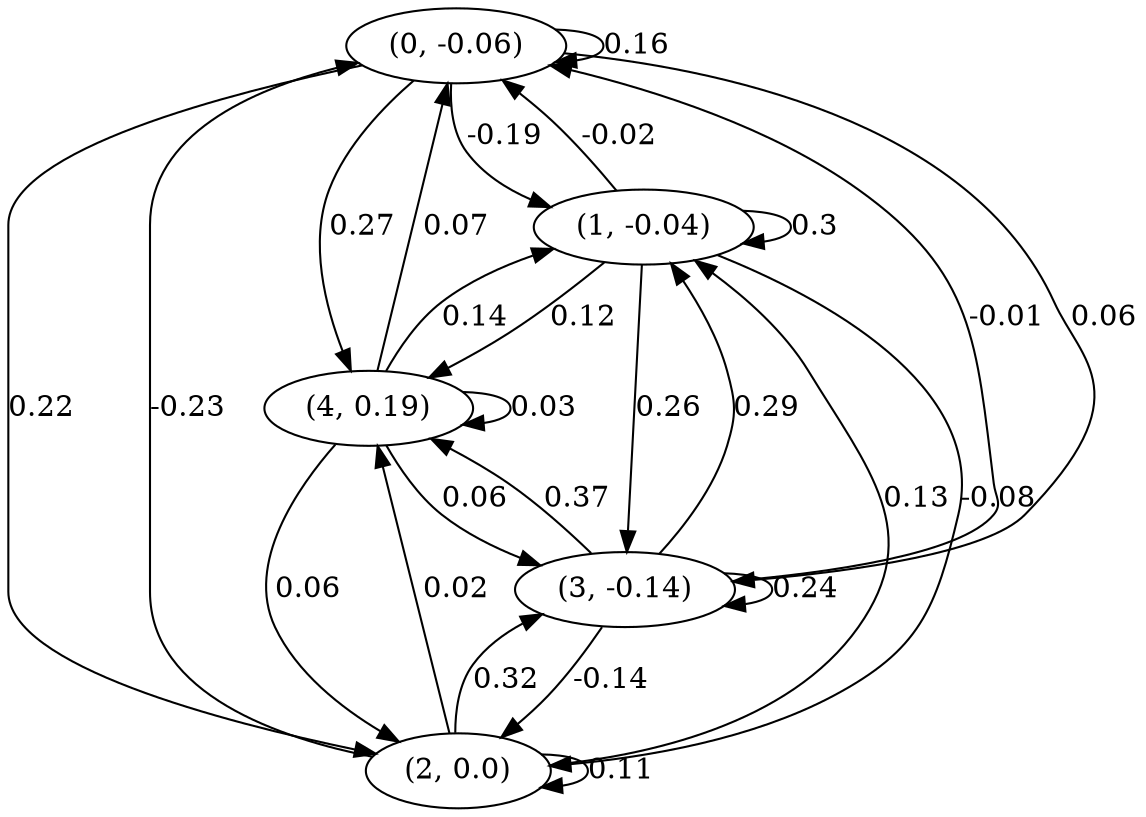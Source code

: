 digraph {
    0 [ label = "(0, -0.06)" ]
    1 [ label = "(1, -0.04)" ]
    2 [ label = "(2, 0.0)" ]
    3 [ label = "(3, -0.14)" ]
    4 [ label = "(4, 0.19)" ]
    0 -> 0 [ label = "0.16" ]
    1 -> 1 [ label = "0.3" ]
    2 -> 2 [ label = "0.11" ]
    3 -> 3 [ label = "0.24" ]
    4 -> 4 [ label = "0.03" ]
    1 -> 0 [ label = "-0.02" ]
    2 -> 0 [ label = "-0.23" ]
    3 -> 0 [ label = "-0.01" ]
    4 -> 0 [ label = "0.07" ]
    0 -> 1 [ label = "-0.19" ]
    2 -> 1 [ label = "0.13" ]
    3 -> 1 [ label = "0.29" ]
    4 -> 1 [ label = "0.14" ]
    0 -> 2 [ label = "0.22" ]
    1 -> 2 [ label = "-0.08" ]
    3 -> 2 [ label = "-0.14" ]
    4 -> 2 [ label = "0.06" ]
    0 -> 3 [ label = "0.06" ]
    1 -> 3 [ label = "0.26" ]
    2 -> 3 [ label = "0.32" ]
    4 -> 3 [ label = "0.06" ]
    0 -> 4 [ label = "0.27" ]
    1 -> 4 [ label = "0.12" ]
    2 -> 4 [ label = "0.02" ]
    3 -> 4 [ label = "0.37" ]
}

